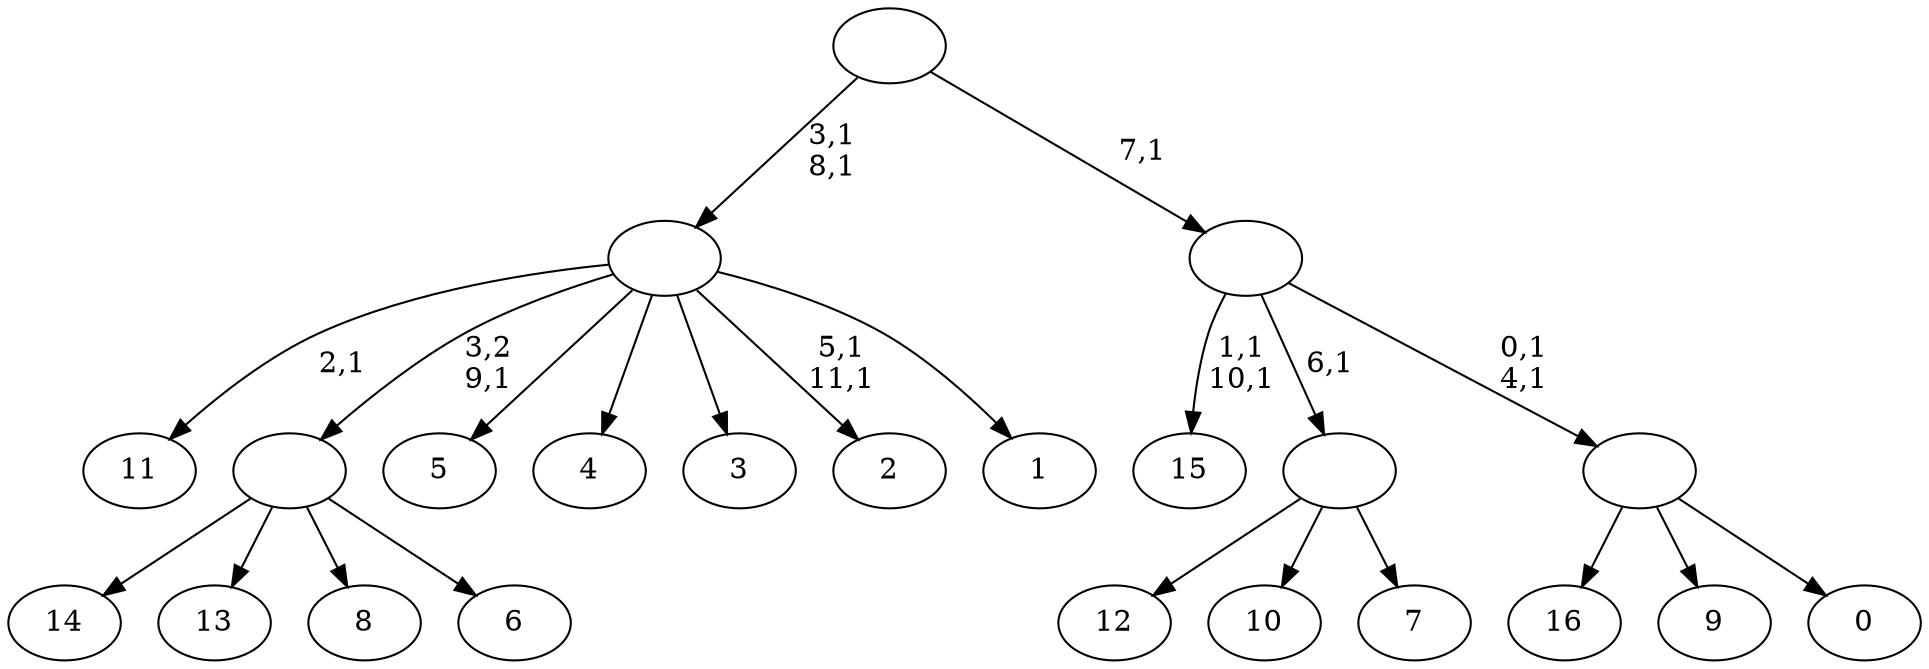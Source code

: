 digraph T {
	29 [label="16"]
	28 [label="15"]
	25 [label="14"]
	24 [label="13"]
	23 [label="12"]
	22 [label="11"]
	20 [label="10"]
	19 [label="9"]
	18 [label="8"]
	17 [label="7"]
	16 [label=""]
	15 [label="6"]
	14 [label=""]
	13 [label="5"]
	12 [label="4"]
	11 [label="3"]
	10 [label="2"]
	7 [label="1"]
	6 [label=""]
	4 [label="0"]
	3 [label=""]
	1 [label=""]
	0 [label=""]
	16 -> 23 [label=""]
	16 -> 20 [label=""]
	16 -> 17 [label=""]
	14 -> 25 [label=""]
	14 -> 24 [label=""]
	14 -> 18 [label=""]
	14 -> 15 [label=""]
	6 -> 10 [label="5,1\n11,1"]
	6 -> 22 [label="2,1"]
	6 -> 14 [label="3,2\n9,1"]
	6 -> 13 [label=""]
	6 -> 12 [label=""]
	6 -> 11 [label=""]
	6 -> 7 [label=""]
	3 -> 29 [label=""]
	3 -> 19 [label=""]
	3 -> 4 [label=""]
	1 -> 3 [label="0,1\n4,1"]
	1 -> 28 [label="1,1\n10,1"]
	1 -> 16 [label="6,1"]
	0 -> 6 [label="3,1\n8,1"]
	0 -> 1 [label="7,1"]
}
